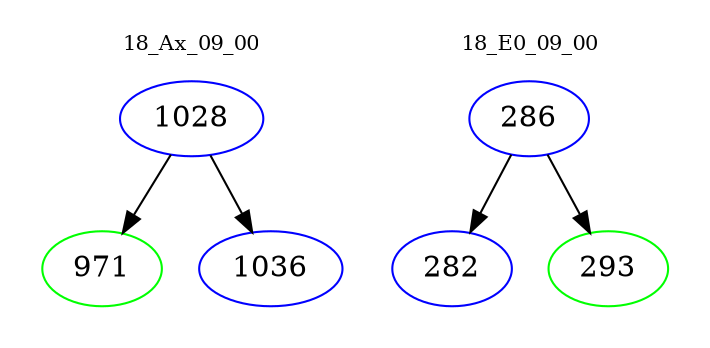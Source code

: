 digraph{
subgraph cluster_0 {
color = white
label = "18_Ax_09_00";
fontsize=10;
T0_1028 [label="1028", color="blue"]
T0_1028 -> T0_971 [color="black"]
T0_971 [label="971", color="green"]
T0_1028 -> T0_1036 [color="black"]
T0_1036 [label="1036", color="blue"]
}
subgraph cluster_1 {
color = white
label = "18_E0_09_00";
fontsize=10;
T1_286 [label="286", color="blue"]
T1_286 -> T1_282 [color="black"]
T1_282 [label="282", color="blue"]
T1_286 -> T1_293 [color="black"]
T1_293 [label="293", color="green"]
}
}
